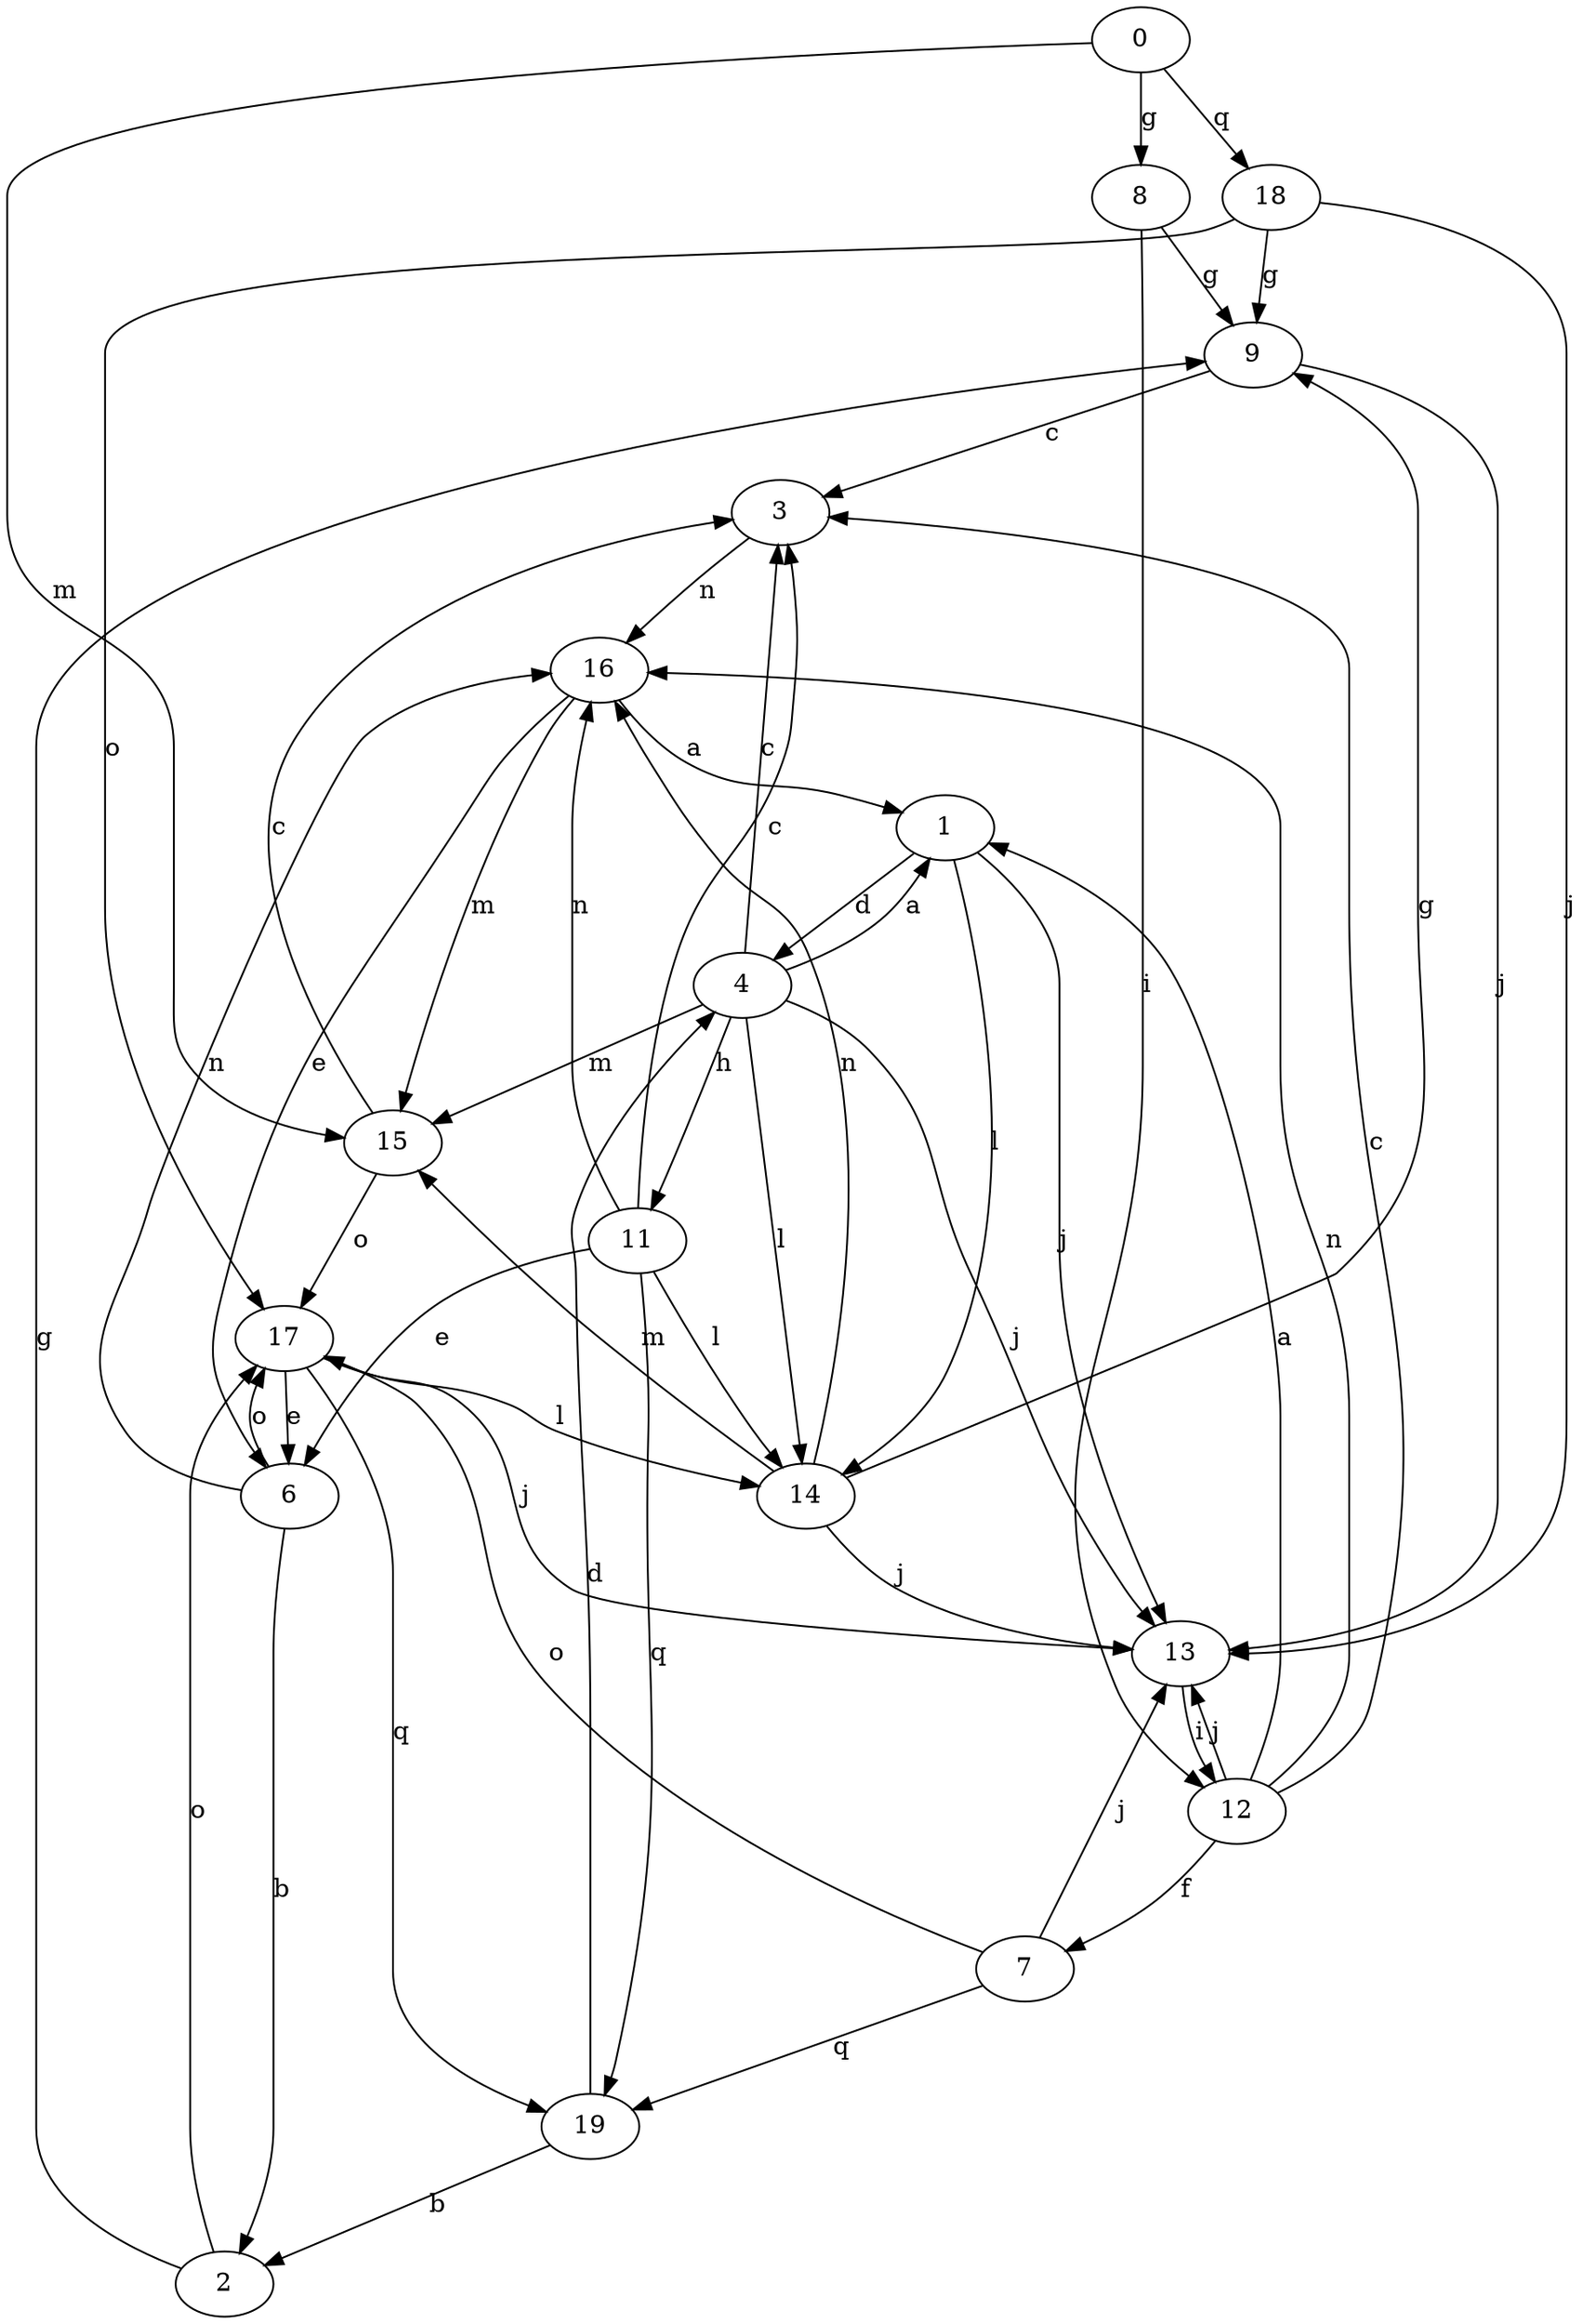 strict digraph  {
0;
1;
2;
3;
4;
6;
7;
8;
9;
11;
12;
13;
14;
15;
16;
17;
18;
19;
0 -> 8  [label=g];
0 -> 15  [label=m];
0 -> 18  [label=q];
1 -> 4  [label=d];
1 -> 13  [label=j];
1 -> 14  [label=l];
2 -> 9  [label=g];
2 -> 17  [label=o];
3 -> 16  [label=n];
4 -> 1  [label=a];
4 -> 3  [label=c];
4 -> 11  [label=h];
4 -> 13  [label=j];
4 -> 14  [label=l];
4 -> 15  [label=m];
6 -> 2  [label=b];
6 -> 16  [label=n];
6 -> 17  [label=o];
7 -> 13  [label=j];
7 -> 17  [label=o];
7 -> 19  [label=q];
8 -> 9  [label=g];
8 -> 12  [label=i];
9 -> 3  [label=c];
9 -> 13  [label=j];
11 -> 3  [label=c];
11 -> 6  [label=e];
11 -> 14  [label=l];
11 -> 16  [label=n];
11 -> 19  [label=q];
12 -> 1  [label=a];
12 -> 3  [label=c];
12 -> 7  [label=f];
12 -> 13  [label=j];
12 -> 16  [label=n];
13 -> 12  [label=i];
14 -> 9  [label=g];
14 -> 13  [label=j];
14 -> 15  [label=m];
14 -> 16  [label=n];
15 -> 3  [label=c];
15 -> 17  [label=o];
16 -> 1  [label=a];
16 -> 6  [label=e];
16 -> 15  [label=m];
17 -> 6  [label=e];
17 -> 13  [label=j];
17 -> 14  [label=l];
17 -> 19  [label=q];
18 -> 9  [label=g];
18 -> 13  [label=j];
18 -> 17  [label=o];
19 -> 2  [label=b];
19 -> 4  [label=d];
}
